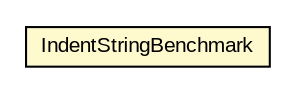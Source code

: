 #!/usr/local/bin/dot
#
# Class diagram 
# Generated by UMLGraph version R5_6-24-gf6e263 (http://www.umlgraph.org/)
#

digraph G {
	edge [fontname="arial",fontsize=10,labelfontname="arial",labelfontsize=10];
	node [fontname="arial",fontsize=10,shape=plaintext];
	nodesep=0.25;
	ranksep=0.5;
	// net.trajano.jetng.test.IndentStringBenchmark
	c51 [label=<<table title="net.trajano.jetng.test.IndentStringBenchmark" border="0" cellborder="1" cellspacing="0" cellpadding="2" port="p" bgcolor="lemonChiffon" href="./IndentStringBenchmark.html">
		<tr><td><table border="0" cellspacing="0" cellpadding="1">
<tr><td align="center" balign="center"> IndentStringBenchmark </td></tr>
		</table></td></tr>
		</table>>, URL="./IndentStringBenchmark.html", fontname="arial", fontcolor="black", fontsize=10.0];
}

